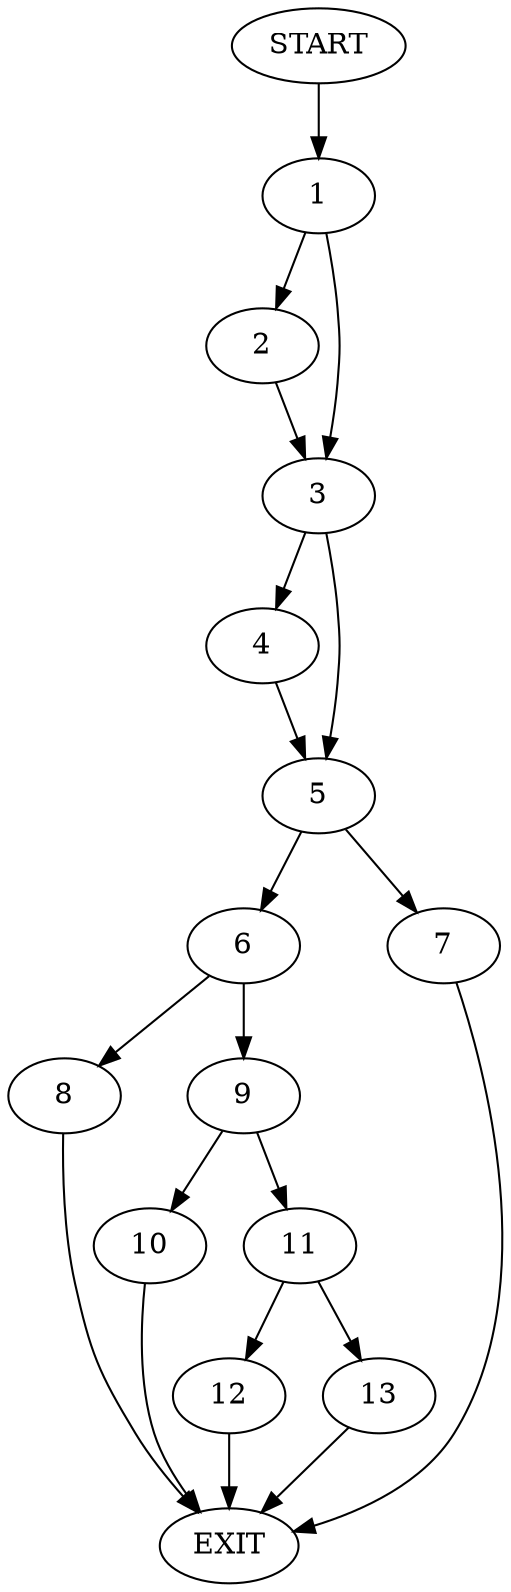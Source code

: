 digraph {
0 [label="START"]
14 [label="EXIT"]
0 -> 1
1 -> 2
1 -> 3
3 -> 4
3 -> 5
2 -> 3
4 -> 5
5 -> 6
5 -> 7
7 -> 14
6 -> 8
6 -> 9
8 -> 14
9 -> 10
9 -> 11
10 -> 14
11 -> 12
11 -> 13
13 -> 14
12 -> 14
}
